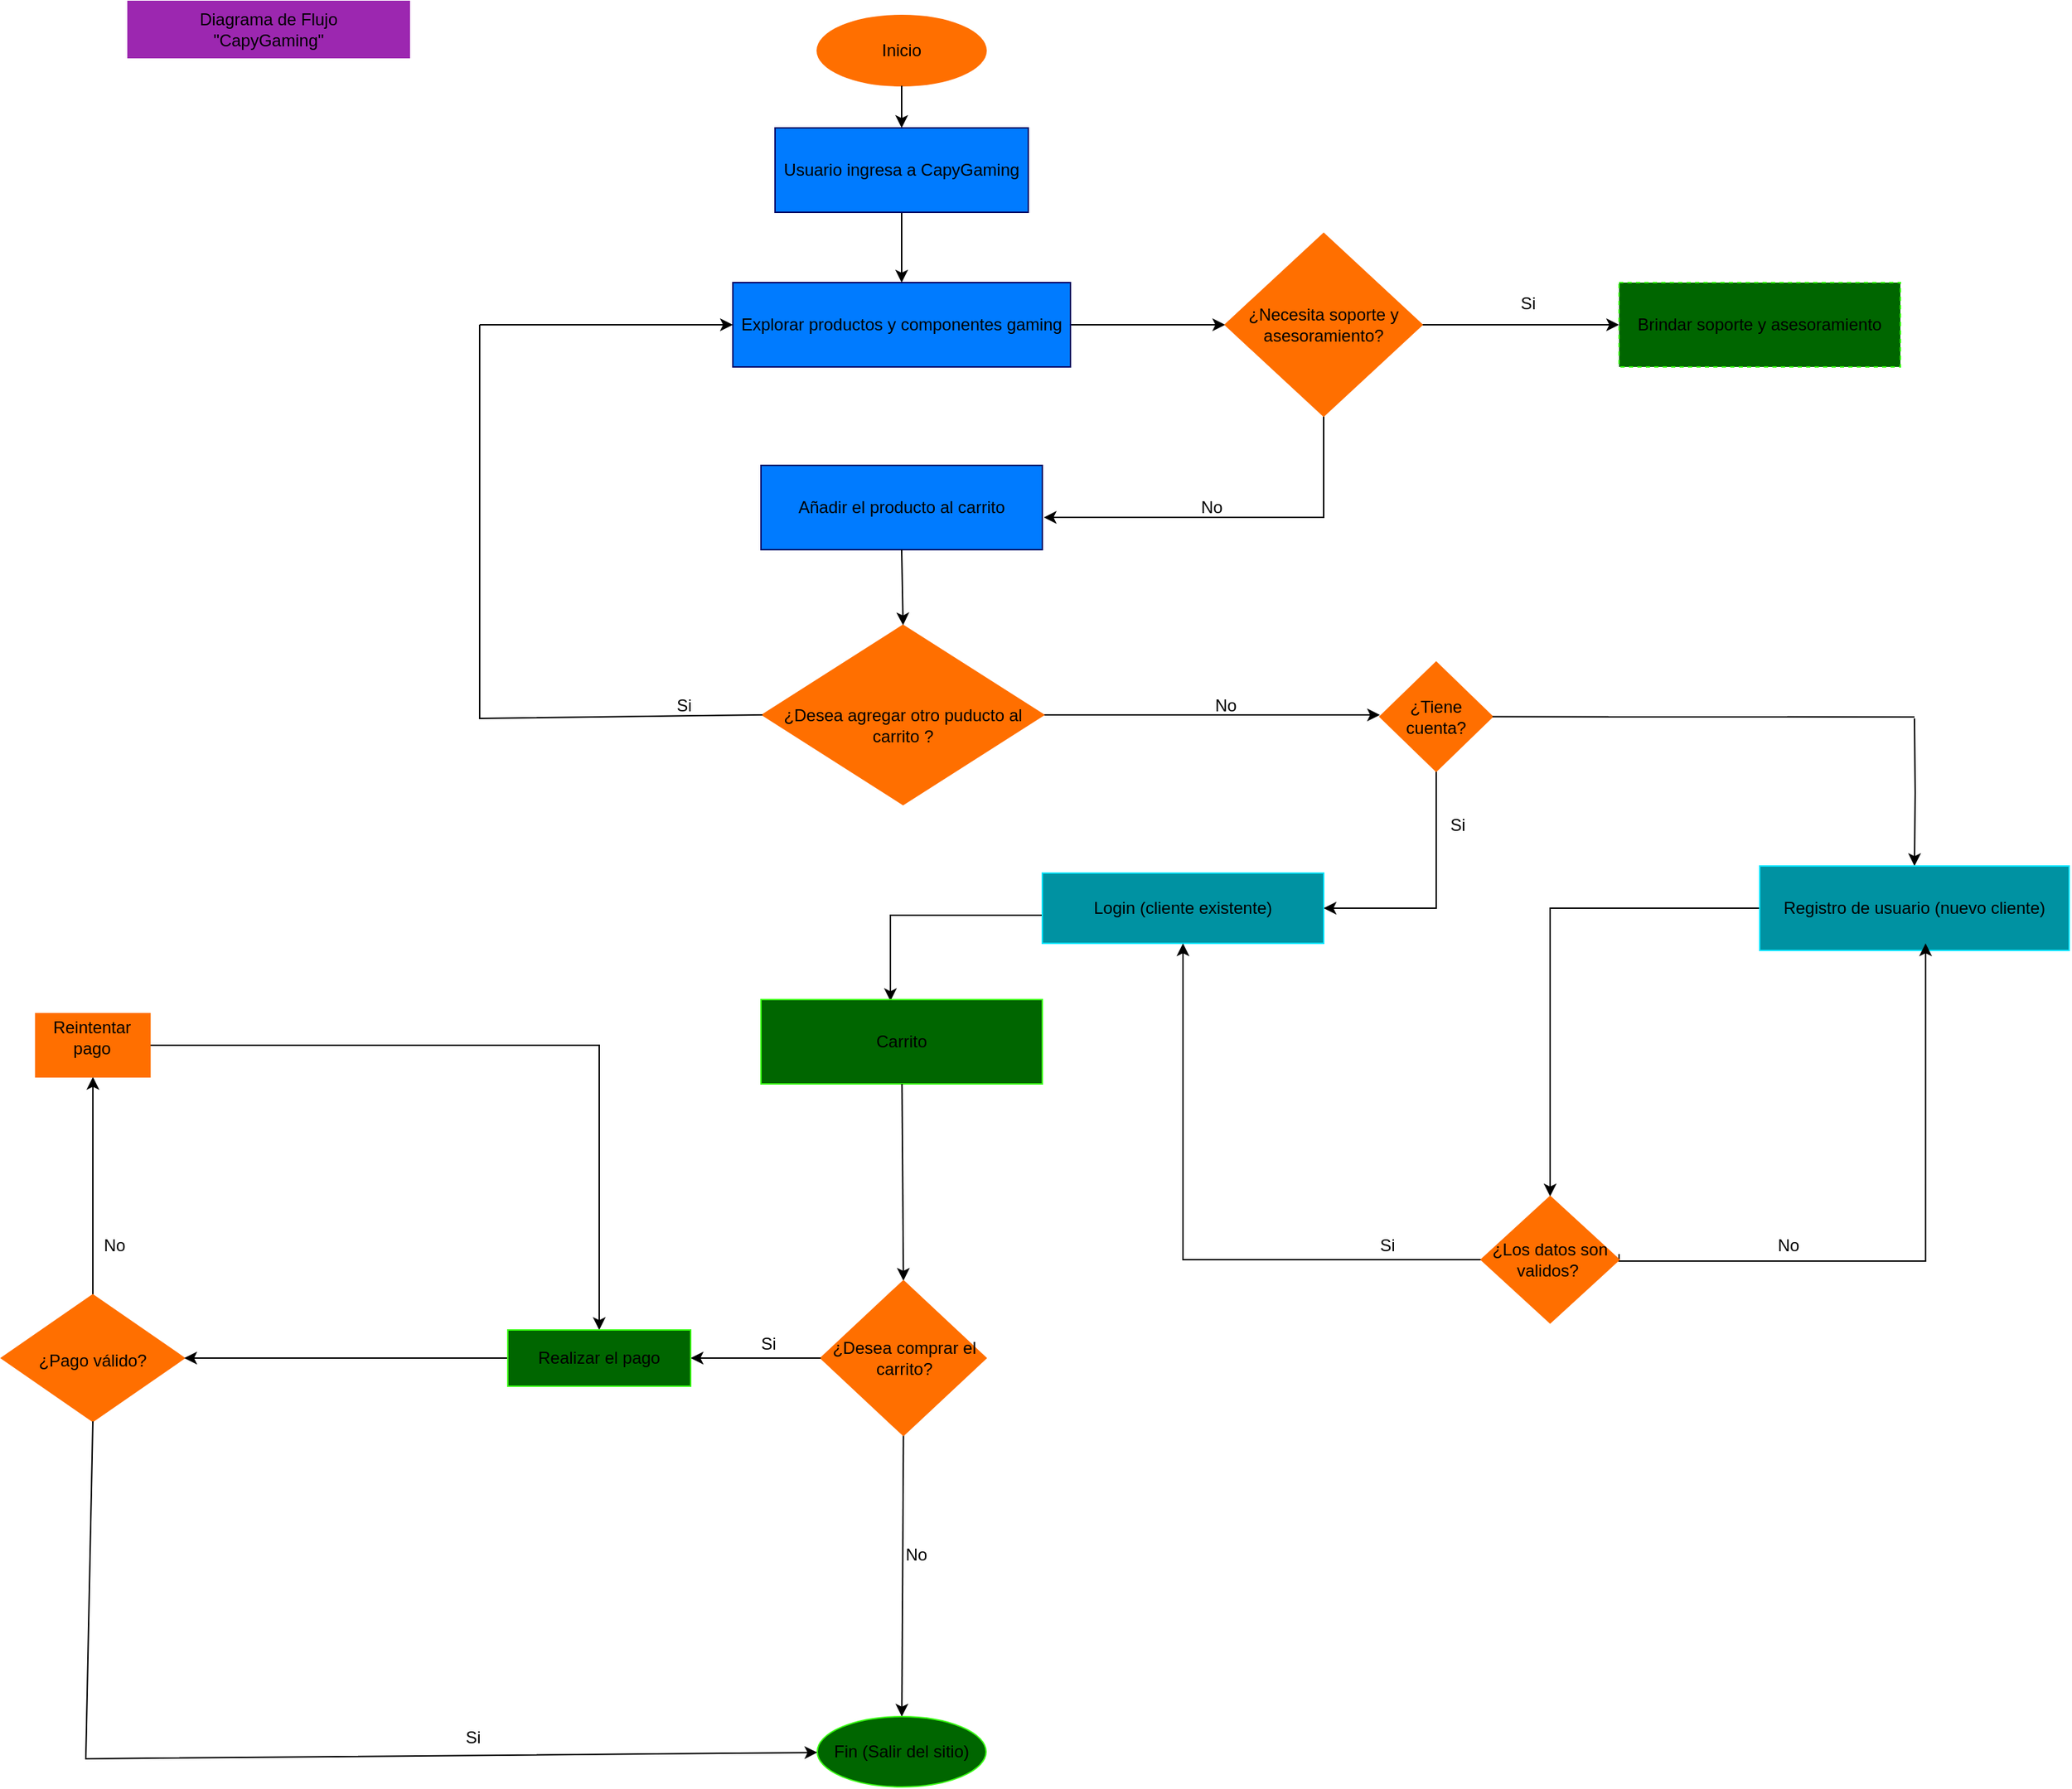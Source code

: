<mxfile version="28.0.6">
  <diagram name="CapyGaming Flow" id="0">
    <mxGraphModel dx="2061" dy="798" grid="1" gridSize="10" guides="1" tooltips="1" connect="1" arrows="1" fold="1" page="1" pageScale="1" pageWidth="827" pageHeight="1169" math="0" shadow="0">
      <root>
        <mxCell id="0" />
        <mxCell id="1" parent="0" />
        <mxCell id="start" value="Inicio" style="ellipse;whiteSpace=wrap;html=1;fillColor=#FF6F00;strokeColor=#FF6F00;" parent="1" vertex="1">
          <mxGeometry x="240" y="20" width="120" height="50" as="geometry" />
        </mxCell>
        <mxCell id="p700Oa1_gLnIbfH1qu53-69" value="" style="edgeStyle=orthogonalEdgeStyle;rounded=0;orthogonalLoop=1;jettySize=auto;html=1;" parent="1" source="explore" target="p700Oa1_gLnIbfH1qu53-2" edge="1">
          <mxGeometry relative="1" as="geometry" />
        </mxCell>
        <mxCell id="explore" value="Explorar productos y componentes gaming" style="rounded=0;whiteSpace=wrap;html=1;strokeColor=#000066;fillColor=#007BFF;" parent="1" vertex="1">
          <mxGeometry x="180" y="210" width="240" height="60" as="geometry" />
        </mxCell>
        <mxCell id="p700Oa1_gLnIbfH1qu53-19" style="edgeStyle=orthogonalEdgeStyle;rounded=0;orthogonalLoop=1;jettySize=auto;html=1;" parent="1" source="account" edge="1">
          <mxGeometry relative="1" as="geometry">
            <mxPoint x="640" y="517.5" as="targetPoint" />
          </mxGeometry>
        </mxCell>
        <mxCell id="account" value="&amp;nbsp; &amp;nbsp;&lt;div&gt;¿Desea agregar otro puducto al carrito ?&lt;/div&gt;" style="rhombus;whiteSpace=wrap;html=1;strokeColor=#FF6F00;fillColor=#FF6F00;" parent="1" vertex="1">
          <mxGeometry x="201" y="453.75" width="200" height="127.5" as="geometry" />
        </mxCell>
        <mxCell id="p700Oa1_gLnIbfH1qu53-31" value="" style="edgeStyle=orthogonalEdgeStyle;rounded=0;orthogonalLoop=1;jettySize=auto;html=1;entryX=0.5;entryY=0;entryDx=0;entryDy=0;" parent="1" target="register" edge="1">
          <mxGeometry relative="1" as="geometry">
            <mxPoint x="1020" y="520" as="sourcePoint" />
            <mxPoint x="950" y="580" as="targetPoint" />
          </mxGeometry>
        </mxCell>
        <mxCell id="p700Oa1_gLnIbfH1qu53-43" value="" style="edgeStyle=orthogonalEdgeStyle;rounded=0;orthogonalLoop=1;jettySize=auto;html=1;" parent="1" source="register" target="p700Oa1_gLnIbfH1qu53-34" edge="1">
          <mxGeometry relative="1" as="geometry">
            <mxPoint x="1020" y="765" as="targetPoint" />
          </mxGeometry>
        </mxCell>
        <mxCell id="register" value="Registro de usuario (nuevo cliente)" style="rounded=0;whiteSpace=wrap;html=1;strokeColor=#00E5FF;fillColor=#0092A2;" parent="1" vertex="1">
          <mxGeometry x="910" y="625" width="220" height="60" as="geometry" />
        </mxCell>
        <mxCell id="p700Oa1_gLnIbfH1qu53-48" value="" style="edgeStyle=orthogonalEdgeStyle;rounded=0;orthogonalLoop=1;jettySize=auto;html=1;entryX=0.46;entryY=0.017;entryDx=0;entryDy=0;entryPerimeter=0;" parent="1" source="login" target="checkout" edge="1">
          <mxGeometry relative="1" as="geometry">
            <mxPoint x="290" y="710" as="targetPoint" />
            <Array as="points">
              <mxPoint x="292" y="660" />
            </Array>
          </mxGeometry>
        </mxCell>
        <mxCell id="login" value="Login (cliente existente)" style="rounded=0;whiteSpace=wrap;html=1;fillColor=#0092A2;strokeColor=#00E5FF;" parent="1" vertex="1">
          <mxGeometry x="400" y="630" width="200" height="50" as="geometry" />
        </mxCell>
        <mxCell id="checkout" value="Carrito" style="rounded=0;whiteSpace=wrap;html=1;fillColor=#006600;strokeColor=#39FF14;" parent="1" vertex="1">
          <mxGeometry x="200" y="720" width="200" height="60" as="geometry" />
        </mxCell>
        <mxCell id="end" value="Fin (Salir del sitio)" style="ellipse;whiteSpace=wrap;html=1;fillColor=#006600;strokeColor=#39FF14;" parent="1" vertex="1">
          <mxGeometry x="240" y="1230" width="120" height="50" as="geometry" />
        </mxCell>
        <mxCell id="e1" parent="1" source="start" target="home" edge="1">
          <mxGeometry relative="1" as="geometry" />
        </mxCell>
        <mxCell id="e2" parent="1" source="home" target="explore" edge="1">
          <mxGeometry relative="1" as="geometry" />
        </mxCell>
        <mxCell id="e9" style="entryX=0.5;entryY=0;entryDx=0;entryDy=0;" parent="1" source="checkout" target="p700Oa1_gLnIbfH1qu53-49" edge="1">
          <mxGeometry relative="1" as="geometry">
            <mxPoint x="300" y="890" as="targetPoint" />
          </mxGeometry>
        </mxCell>
        <mxCell id="e10" style="exitX=0.5;exitY=1;exitDx=0;exitDy=0;" parent="1" source="p700Oa1_gLnIbfH1qu53-49" target="end" edge="1">
          <mxGeometry relative="1" as="geometry">
            <mxPoint x="300" y="1110" as="sourcePoint" />
          </mxGeometry>
        </mxCell>
        <mxCell id="home" value="Usuario ingresa a CapyGaming" style="rounded=0;whiteSpace=wrap;html=1;fillColor=#007BFF;strokeColor=#000066;" parent="1" vertex="1">
          <mxGeometry x="210" y="100" width="180" height="60" as="geometry" />
        </mxCell>
        <mxCell id="OS3xzO2mGle2Pru2LfaU-7" value="Añadir el producto al carrito" style="rounded=0;whiteSpace=wrap;html=1;fillColor=#007BFF;strokeColor=#000066;" parent="1" vertex="1">
          <mxGeometry x="200" y="340" width="200" height="60" as="geometry" />
        </mxCell>
        <mxCell id="OS3xzO2mGle2Pru2LfaU-36" style="entryX=0.5;entryY=0;entryDx=0;entryDy=0;exitX=0.5;exitY=1;exitDx=0;exitDy=0;" parent="1" source="OS3xzO2mGle2Pru2LfaU-7" target="account" edge="1">
          <mxGeometry relative="1" as="geometry">
            <mxPoint x="300" y="540" as="sourcePoint" />
            <mxPoint x="290" y="580" as="targetPoint" />
          </mxGeometry>
        </mxCell>
        <mxCell id="OS3xzO2mGle2Pru2LfaU-82" value="" style="edgeStyle=orthogonalEdgeStyle;rounded=0;orthogonalLoop=1;jettySize=auto;html=1;" parent="1" source="OS3xzO2mGle2Pru2LfaU-76" target="OS3xzO2mGle2Pru2LfaU-78" edge="1">
          <mxGeometry relative="1" as="geometry" />
        </mxCell>
        <mxCell id="OS3xzO2mGle2Pru2LfaU-76" value="&lt;div&gt;&lt;br&gt;&lt;/div&gt;&lt;div&gt;¿Pago válido?&lt;/div&gt;&lt;p&gt;&lt;/p&gt;" style="rhombus;whiteSpace=wrap;html=1;fillColor=#FF6F00;strokeColor=#FF6F00;" parent="1" vertex="1">
          <mxGeometry x="-339.99" y="930" width="130" height="90" as="geometry" />
        </mxCell>
        <mxCell id="OS3xzO2mGle2Pru2LfaU-83" value="" style="edgeStyle=orthogonalEdgeStyle;rounded=0;orthogonalLoop=1;jettySize=auto;html=1;" parent="1" source="OS3xzO2mGle2Pru2LfaU-78" target="p700Oa1_gLnIbfH1qu53-56" edge="1">
          <mxGeometry relative="1" as="geometry">
            <mxPoint x="60" y="752.5" as="targetPoint" />
          </mxGeometry>
        </mxCell>
        <mxCell id="OS3xzO2mGle2Pru2LfaU-78" value="&lt;div&gt;Reintentar pago&lt;/div&gt;&lt;p&gt;&lt;/p&gt;" style="whiteSpace=wrap;html=1;rounded=0;fillColor=#FF6F00;strokeColor=#FF6F00;" parent="1" vertex="1">
          <mxGeometry x="-315.62" y="730" width="81.25" height="45" as="geometry" />
        </mxCell>
        <mxCell id="OS3xzO2mGle2Pru2LfaU-87" value="Diagrama de Flujo&lt;div&gt;&quot;CapyGaming&quot;&lt;/div&gt;" style="whiteSpace=wrap;html=1;fillColor=#9C27B0;strokeColor=#9C27B0;" parent="1" vertex="1">
          <mxGeometry x="-250" y="10" width="200" height="40" as="geometry" />
        </mxCell>
        <mxCell id="p700Oa1_gLnIbfH1qu53-68" value="" style="edgeStyle=orthogonalEdgeStyle;rounded=0;orthogonalLoop=1;jettySize=auto;html=1;entryX=1.005;entryY=0.617;entryDx=0;entryDy=0;entryPerimeter=0;" parent="1" source="p700Oa1_gLnIbfH1qu53-2" target="OS3xzO2mGle2Pru2LfaU-7" edge="1">
          <mxGeometry relative="1" as="geometry">
            <mxPoint x="560" y="410" as="targetPoint" />
            <Array as="points">
              <mxPoint x="600" y="377" />
            </Array>
          </mxGeometry>
        </mxCell>
        <mxCell id="p700Oa1_gLnIbfH1qu53-70" value="" style="edgeStyle=orthogonalEdgeStyle;rounded=0;orthogonalLoop=1;jettySize=auto;html=1;entryX=0;entryY=0.5;entryDx=0;entryDy=0;" parent="1" source="p700Oa1_gLnIbfH1qu53-2" target="support" edge="1">
          <mxGeometry relative="1" as="geometry">
            <mxPoint x="780" y="205" as="targetPoint" />
          </mxGeometry>
        </mxCell>
        <mxCell id="p700Oa1_gLnIbfH1qu53-2" value="¿Necesita soporte y asesoramiento?" style="rhombus;whiteSpace=wrap;html=1;fillColor=#FF6F00;strokeColor=#FF6F00;" parent="1" vertex="1">
          <mxGeometry x="530" y="175" width="140" height="130" as="geometry" />
        </mxCell>
        <mxCell id="p700Oa1_gLnIbfH1qu53-6" value="No" style="text;html=1;align=center;verticalAlign=middle;resizable=0;points=[];autosize=1;strokeColor=none;fillColor=none;" parent="1" vertex="1">
          <mxGeometry x="500" y="355" width="40" height="30" as="geometry" />
        </mxCell>
        <mxCell id="p700Oa1_gLnIbfH1qu53-11" value="Si" style="text;html=1;align=center;verticalAlign=middle;resizable=0;points=[];autosize=1;strokeColor=none;fillColor=none;" parent="1" vertex="1">
          <mxGeometry x="130" y="496.25" width="30" height="30" as="geometry" />
        </mxCell>
        <mxCell id="p700Oa1_gLnIbfH1qu53-13" value="" style="endArrow=classic;html=1;rounded=0;" parent="1" target="explore" edge="1">
          <mxGeometry width="50" height="50" relative="1" as="geometry">
            <mxPoint y="240" as="sourcePoint" />
            <mxPoint x="470" y="540" as="targetPoint" />
            <Array as="points" />
          </mxGeometry>
        </mxCell>
        <mxCell id="p700Oa1_gLnIbfH1qu53-16" value="" style="endArrow=none;html=1;rounded=0;" parent="1" edge="1">
          <mxGeometry width="50" height="50" relative="1" as="geometry">
            <mxPoint y="500" as="sourcePoint" />
            <mxPoint y="240" as="targetPoint" />
          </mxGeometry>
        </mxCell>
        <mxCell id="p700Oa1_gLnIbfH1qu53-17" value="" style="endArrow=none;html=1;rounded=0;entryX=0;entryY=0.5;entryDx=0;entryDy=0;" parent="1" target="account" edge="1">
          <mxGeometry width="50" height="50" relative="1" as="geometry">
            <mxPoint y="490" as="sourcePoint" />
            <mxPoint x="120" y="500" as="targetPoint" />
            <Array as="points">
              <mxPoint y="520" />
            </Array>
          </mxGeometry>
        </mxCell>
        <mxCell id="p700Oa1_gLnIbfH1qu53-18" value="No" style="text;html=1;align=center;verticalAlign=middle;resizable=0;points=[];autosize=1;strokeColor=none;fillColor=none;" parent="1" vertex="1">
          <mxGeometry x="510" y="496.25" width="40" height="30" as="geometry" />
        </mxCell>
        <mxCell id="p700Oa1_gLnIbfH1qu53-22" value="" style="edgeStyle=orthogonalEdgeStyle;rounded=0;orthogonalLoop=1;jettySize=auto;html=1;exitX=0.5;exitY=1;exitDx=0;exitDy=0;entryX=1;entryY=0.5;entryDx=0;entryDy=0;" parent="1" target="login" edge="1">
          <mxGeometry relative="1" as="geometry">
            <mxPoint x="680" y="540" as="sourcePoint" />
            <mxPoint x="620" y="655" as="targetPoint" />
            <Array as="points">
              <mxPoint x="680" y="655" />
            </Array>
          </mxGeometry>
        </mxCell>
        <mxCell id="p700Oa1_gLnIbfH1qu53-20" value="¿Tiene cuenta?" style="rhombus;whiteSpace=wrap;html=1;fillColor=#FF6F00;strokeColor=#FF6F00;" parent="1" vertex="1">
          <mxGeometry x="640" y="480" width="80" height="77.5" as="geometry" />
        </mxCell>
        <mxCell id="p700Oa1_gLnIbfH1qu53-23" value="Si" style="text;html=1;align=center;verticalAlign=middle;resizable=0;points=[];autosize=1;strokeColor=none;fillColor=none;" parent="1" vertex="1">
          <mxGeometry x="680" y="581.25" width="30" height="30" as="geometry" />
        </mxCell>
        <mxCell id="p700Oa1_gLnIbfH1qu53-26" value="" style="endArrow=none;html=1;rounded=0;exitX=1;exitY=0.5;exitDx=0;exitDy=0;" parent="1" source="p700Oa1_gLnIbfH1qu53-20" edge="1">
          <mxGeometry width="50" height="50" relative="1" as="geometry">
            <mxPoint x="750" y="530" as="sourcePoint" />
            <mxPoint x="1020" y="519" as="targetPoint" />
          </mxGeometry>
        </mxCell>
        <mxCell id="p700Oa1_gLnIbfH1qu53-37" value="" style="edgeStyle=orthogonalEdgeStyle;rounded=0;orthogonalLoop=1;jettySize=auto;html=1;" parent="1" source="p700Oa1_gLnIbfH1qu53-34" target="login" edge="1">
          <mxGeometry relative="1" as="geometry">
            <mxPoint x="530" y="895" as="targetPoint" />
          </mxGeometry>
        </mxCell>
        <mxCell id="p700Oa1_gLnIbfH1qu53-40" value="" style="edgeStyle=orthogonalEdgeStyle;rounded=0;orthogonalLoop=1;jettySize=auto;html=1;entryX=0.536;entryY=0.983;entryDx=0;entryDy=0;entryPerimeter=0;exitX=1;exitY=0.5;exitDx=0;exitDy=0;" parent="1" edge="1">
          <mxGeometry relative="1" as="geometry">
            <mxPoint x="810" y="901.02" as="sourcePoint" />
            <mxPoint x="1027.92" y="680" as="targetPoint" />
            <Array as="points">
              <mxPoint x="810" y="906.02" />
              <mxPoint x="1028" y="906.02" />
            </Array>
          </mxGeometry>
        </mxCell>
        <mxCell id="p700Oa1_gLnIbfH1qu53-34" value="¿Los datos son validos?&amp;nbsp;" style="rhombus;whiteSpace=wrap;html=1;fillColor=#FF6F00;strokeColor=#FF6F00;" parent="1" vertex="1">
          <mxGeometry x="712" y="860" width="98" height="90" as="geometry" />
        </mxCell>
        <mxCell id="p700Oa1_gLnIbfH1qu53-38" value="Si" style="text;html=1;align=center;verticalAlign=middle;resizable=0;points=[];autosize=1;strokeColor=none;fillColor=none;" parent="1" vertex="1">
          <mxGeometry x="630" y="880" width="30" height="30" as="geometry" />
        </mxCell>
        <mxCell id="p700Oa1_gLnIbfH1qu53-41" value="No" style="text;html=1;align=center;verticalAlign=middle;resizable=0;points=[];autosize=1;strokeColor=none;fillColor=none;" parent="1" vertex="1">
          <mxGeometry x="910" y="880" width="40" height="30" as="geometry" />
        </mxCell>
        <mxCell id="p700Oa1_gLnIbfH1qu53-49" value="¿Desea comprar el carrito?" style="rhombus;whiteSpace=wrap;html=1;fillColor=#FF6F00;strokeColor=#FF6F00;" parent="1" vertex="1">
          <mxGeometry x="242.5" y="920" width="117.5" height="110" as="geometry" />
        </mxCell>
        <mxCell id="p700Oa1_gLnIbfH1qu53-52" value="" style="endArrow=classic;html=1;rounded=0;exitX=0;exitY=0.5;exitDx=0;exitDy=0;entryX=1;entryY=0.5;entryDx=0;entryDy=0;" parent="1" source="p700Oa1_gLnIbfH1qu53-49" target="p700Oa1_gLnIbfH1qu53-56" edge="1">
          <mxGeometry width="50" height="50" relative="1" as="geometry">
            <mxPoint x="160" y="980" as="sourcePoint" />
            <mxPoint x="150" y="975" as="targetPoint" />
          </mxGeometry>
        </mxCell>
        <mxCell id="p700Oa1_gLnIbfH1qu53-54" value="No" style="text;html=1;align=center;verticalAlign=middle;resizable=0;points=[];autosize=1;strokeColor=none;fillColor=none;" parent="1" vertex="1">
          <mxGeometry x="290" y="1100" width="40" height="30" as="geometry" />
        </mxCell>
        <mxCell id="p700Oa1_gLnIbfH1qu53-55" value="Si" style="text;html=1;align=center;verticalAlign=middle;resizable=0;points=[];autosize=1;strokeColor=none;fillColor=none;" parent="1" vertex="1">
          <mxGeometry x="190" y="950" width="30" height="30" as="geometry" />
        </mxCell>
        <mxCell id="p700Oa1_gLnIbfH1qu53-59" value="" style="edgeStyle=orthogonalEdgeStyle;rounded=0;orthogonalLoop=1;jettySize=auto;html=1;entryX=1;entryY=0.5;entryDx=0;entryDy=0;" parent="1" source="p700Oa1_gLnIbfH1qu53-56" target="OS3xzO2mGle2Pru2LfaU-76" edge="1">
          <mxGeometry relative="1" as="geometry">
            <mxPoint x="-85" y="975" as="targetPoint" />
          </mxGeometry>
        </mxCell>
        <mxCell id="p700Oa1_gLnIbfH1qu53-56" value="Realizar el pago" style="rounded=0;whiteSpace=wrap;html=1;fillColor=#006600;strokeColor=#39FF14;" parent="1" vertex="1">
          <mxGeometry x="20" y="955" width="130" height="40" as="geometry" />
        </mxCell>
        <mxCell id="p700Oa1_gLnIbfH1qu53-60" value="No" style="text;html=1;align=center;verticalAlign=middle;resizable=0;points=[];autosize=1;strokeColor=none;fillColor=none;" parent="1" vertex="1">
          <mxGeometry x="-280" y="880" width="40" height="30" as="geometry" />
        </mxCell>
        <mxCell id="p700Oa1_gLnIbfH1qu53-65" value="" style="endArrow=classic;html=1;rounded=0;exitX=0.5;exitY=1;exitDx=0;exitDy=0;" parent="1" source="OS3xzO2mGle2Pru2LfaU-76" target="end" edge="1">
          <mxGeometry width="50" height="50" relative="1" as="geometry">
            <mxPoint x="-320" y="1170" as="sourcePoint" />
            <mxPoint x="-270" y="1120" as="targetPoint" />
            <Array as="points">
              <mxPoint x="-280" y="1260" />
            </Array>
          </mxGeometry>
        </mxCell>
        <mxCell id="p700Oa1_gLnIbfH1qu53-66" value="Si" style="text;html=1;align=center;verticalAlign=middle;resizable=0;points=[];autosize=1;strokeColor=none;fillColor=none;" parent="1" vertex="1">
          <mxGeometry x="-20" y="1230" width="30" height="30" as="geometry" />
        </mxCell>
        <mxCell id="p700Oa1_gLnIbfH1qu53-71" value="Si" style="text;html=1;align=center;verticalAlign=middle;resizable=0;points=[];autosize=1;strokeColor=none;fillColor=none;" parent="1" vertex="1">
          <mxGeometry x="730" y="210" width="30" height="30" as="geometry" />
        </mxCell>
        <mxCell id="support" value="Brindar soporte y asesoramiento" style="rounded=0;dashed=1;whiteSpace=wrap;html=1;fillColor=#006600;strokeColor=#39FF14;" parent="1" vertex="1">
          <mxGeometry x="810" y="210" width="200" height="60" as="geometry" />
        </mxCell>
      </root>
    </mxGraphModel>
  </diagram>
</mxfile>
